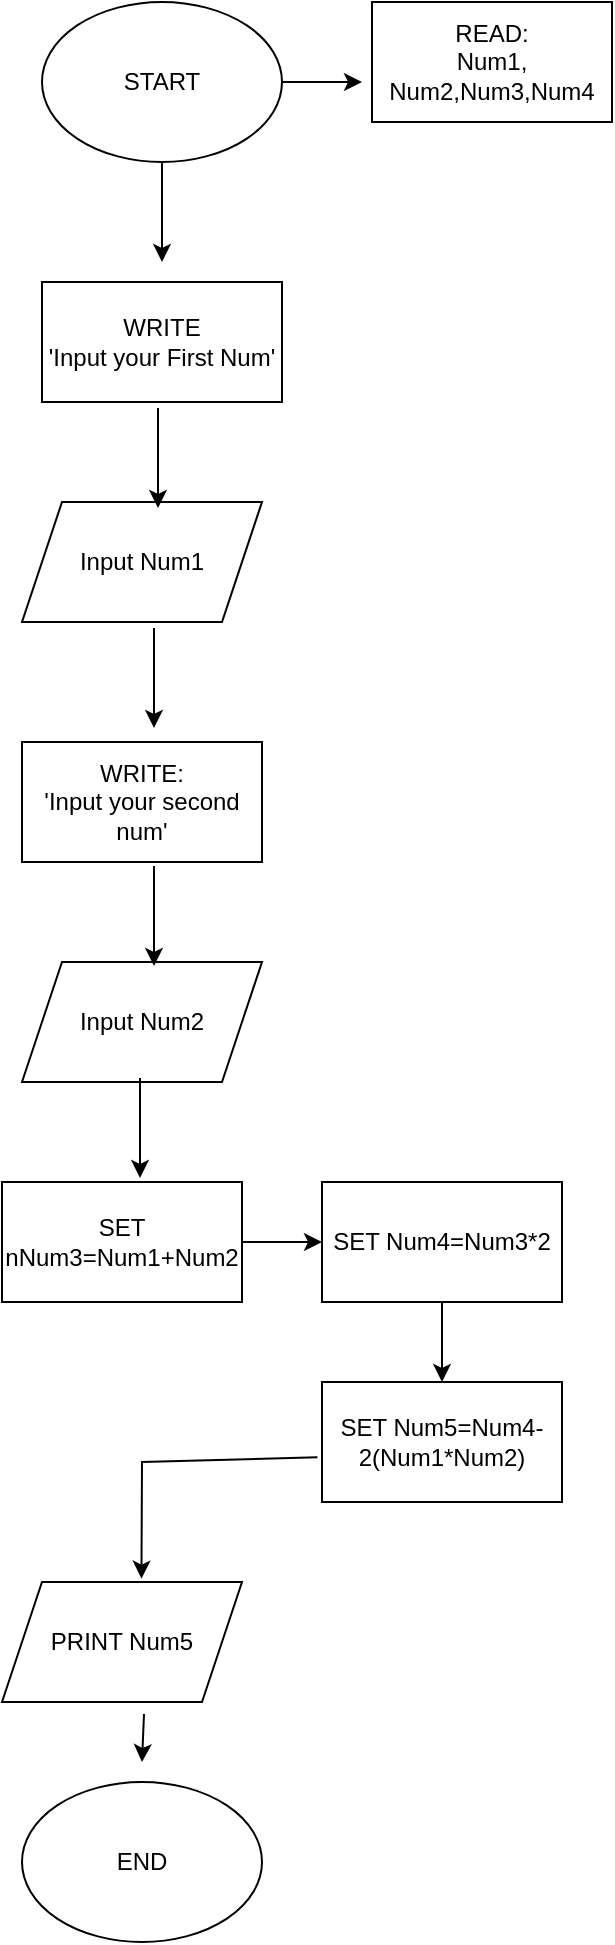 <mxfile version="20.2.6" type="github">
  <diagram id="sNvKC3QJ2YH6lwRIg_K_" name="Page-1">
    <mxGraphModel dx="2271" dy="3240" grid="1" gridSize="10" guides="1" tooltips="1" connect="1" arrows="1" fold="1" page="1" pageScale="1" pageWidth="850" pageHeight="1100" math="0" shadow="0">
      <root>
        <mxCell id="0" />
        <mxCell id="1" parent="0" />
        <mxCell id="AYl6aWrht5wJJGAwVNPw-1" value="START" style="ellipse;whiteSpace=wrap;html=1;" vertex="1" parent="1">
          <mxGeometry x="260" y="-2180" width="120" height="80" as="geometry" />
        </mxCell>
        <mxCell id="AYl6aWrht5wJJGAwVNPw-2" value="SET Num5=Num4-2(Num1*Num2)" style="rounded=0;whiteSpace=wrap;html=1;" vertex="1" parent="1">
          <mxGeometry x="400" y="-1490" width="120" height="60" as="geometry" />
        </mxCell>
        <mxCell id="AYl6aWrht5wJJGAwVNPw-3" value="Input Num2" style="shape=parallelogram;perimeter=parallelogramPerimeter;whiteSpace=wrap;html=1;fixedSize=1;" vertex="1" parent="1">
          <mxGeometry x="250" y="-1700" width="120" height="60" as="geometry" />
        </mxCell>
        <mxCell id="AYl6aWrht5wJJGAwVNPw-5" value="Input Num1" style="shape=parallelogram;perimeter=parallelogramPerimeter;whiteSpace=wrap;html=1;fixedSize=1;" vertex="1" parent="1">
          <mxGeometry x="250" y="-1930" width="120" height="60" as="geometry" />
        </mxCell>
        <mxCell id="AYl6aWrht5wJJGAwVNPw-4" value="WRITE:&lt;br&gt;&#39;Input your second num&#39;" style="rounded=0;whiteSpace=wrap;html=1;" vertex="1" parent="1">
          <mxGeometry x="250" y="-1810" width="120" height="60" as="geometry" />
        </mxCell>
        <mxCell id="AYl6aWrht5wJJGAwVNPw-6" value="SET nNum3=Num1+Num2" style="rounded=0;whiteSpace=wrap;html=1;" vertex="1" parent="1">
          <mxGeometry x="240" y="-1590" width="120" height="60" as="geometry" />
        </mxCell>
        <mxCell id="AYl6aWrht5wJJGAwVNPw-7" value="SET Num4=Num3*2" style="rounded=0;whiteSpace=wrap;html=1;" vertex="1" parent="1">
          <mxGeometry x="400" y="-1590" width="120" height="60" as="geometry" />
        </mxCell>
        <mxCell id="AYl6aWrht5wJJGAwVNPw-8" value="WRITE&lt;br&gt;&#39;Input your First Num&#39;" style="rounded=0;whiteSpace=wrap;html=1;" vertex="1" parent="1">
          <mxGeometry x="260" y="-2040" width="120" height="60" as="geometry" />
        </mxCell>
        <mxCell id="AYl6aWrht5wJJGAwVNPw-9" value="PRINT Num5" style="shape=parallelogram;perimeter=parallelogramPerimeter;whiteSpace=wrap;html=1;fixedSize=1;" vertex="1" parent="1">
          <mxGeometry x="240" y="-1390" width="120" height="60" as="geometry" />
        </mxCell>
        <mxCell id="AYl6aWrht5wJJGAwVNPw-12" value="READ:&lt;br&gt;Num1, Num2,Num3,Num4" style="rounded=0;whiteSpace=wrap;html=1;" vertex="1" parent="1">
          <mxGeometry x="425" y="-2180" width="120" height="60" as="geometry" />
        </mxCell>
        <mxCell id="AYl6aWrht5wJJGAwVNPw-13" value="" style="endArrow=classic;html=1;rounded=0;fontFamily=Helvetica;fontSize=12;fontColor=default;exitX=1;exitY=0.5;exitDx=0;exitDy=0;" edge="1" parent="1" source="AYl6aWrht5wJJGAwVNPw-1">
          <mxGeometry width="50" height="50" relative="1" as="geometry">
            <mxPoint x="400" y="-2130" as="sourcePoint" />
            <mxPoint x="420" y="-2140" as="targetPoint" />
          </mxGeometry>
        </mxCell>
        <mxCell id="AYl6aWrht5wJJGAwVNPw-14" value="" style="endArrow=classic;html=1;rounded=0;fontFamily=Helvetica;fontSize=12;fontColor=default;" edge="1" parent="1" source="AYl6aWrht5wJJGAwVNPw-1">
          <mxGeometry width="50" height="50" relative="1" as="geometry">
            <mxPoint x="390" y="-2120" as="sourcePoint" />
            <mxPoint x="320" y="-2050" as="targetPoint" />
          </mxGeometry>
        </mxCell>
        <mxCell id="AYl6aWrht5wJJGAwVNPw-16" value="" style="endArrow=classic;html=1;rounded=0;fontFamily=Helvetica;fontSize=12;fontColor=default;" edge="1" parent="1">
          <mxGeometry width="50" height="50" relative="1" as="geometry">
            <mxPoint x="318" y="-1977" as="sourcePoint" />
            <mxPoint x="318" y="-1927" as="targetPoint" />
          </mxGeometry>
        </mxCell>
        <mxCell id="AYl6aWrht5wJJGAwVNPw-17" value="" style="endArrow=classic;html=1;rounded=0;fontFamily=Helvetica;fontSize=12;fontColor=default;" edge="1" parent="1">
          <mxGeometry width="50" height="50" relative="1" as="geometry">
            <mxPoint x="316" y="-1867" as="sourcePoint" />
            <mxPoint x="316" y="-1817" as="targetPoint" />
          </mxGeometry>
        </mxCell>
        <mxCell id="AYl6aWrht5wJJGAwVNPw-19" value="" style="endArrow=classic;html=1;rounded=0;fontFamily=Helvetica;fontSize=12;fontColor=default;" edge="1" parent="1">
          <mxGeometry width="50" height="50" relative="1" as="geometry">
            <mxPoint x="316" y="-1748" as="sourcePoint" />
            <mxPoint x="316" y="-1698" as="targetPoint" />
          </mxGeometry>
        </mxCell>
        <mxCell id="AYl6aWrht5wJJGAwVNPw-21" value="" style="endArrow=classic;html=1;rounded=0;fontFamily=Helvetica;fontSize=12;fontColor=default;" edge="1" parent="1">
          <mxGeometry width="50" height="50" relative="1" as="geometry">
            <mxPoint x="309" y="-1642" as="sourcePoint" />
            <mxPoint x="309" y="-1592" as="targetPoint" />
          </mxGeometry>
        </mxCell>
        <mxCell id="AYl6aWrht5wJJGAwVNPw-22" value="" style="endArrow=classic;html=1;rounded=0;fontFamily=Helvetica;fontSize=12;fontColor=default;exitX=1;exitY=0.5;exitDx=0;exitDy=0;entryX=0;entryY=0.5;entryDx=0;entryDy=0;" edge="1" parent="1" source="AYl6aWrht5wJJGAwVNPw-6" target="AYl6aWrht5wJJGAwVNPw-7">
          <mxGeometry width="50" height="50" relative="1" as="geometry">
            <mxPoint x="319" y="-1632" as="sourcePoint" />
            <mxPoint x="390" y="-1570" as="targetPoint" />
          </mxGeometry>
        </mxCell>
        <mxCell id="AYl6aWrht5wJJGAwVNPw-23" value="" style="endArrow=classic;html=1;rounded=0;fontFamily=Helvetica;fontSize=12;fontColor=default;exitX=0.5;exitY=1;exitDx=0;exitDy=0;entryX=0.5;entryY=0;entryDx=0;entryDy=0;" edge="1" parent="1" source="AYl6aWrht5wJJGAwVNPw-7" target="AYl6aWrht5wJJGAwVNPw-2">
          <mxGeometry width="50" height="50" relative="1" as="geometry">
            <mxPoint x="370" y="-1550" as="sourcePoint" />
            <mxPoint x="410" y="-1550" as="targetPoint" />
          </mxGeometry>
        </mxCell>
        <mxCell id="AYl6aWrht5wJJGAwVNPw-24" value="" style="endArrow=classic;html=1;rounded=0;fontFamily=Helvetica;fontSize=12;fontColor=default;exitX=-0.019;exitY=0.628;exitDx=0;exitDy=0;entryX=0.581;entryY=-0.028;entryDx=0;entryDy=0;entryPerimeter=0;exitPerimeter=0;" edge="1" parent="1" source="AYl6aWrht5wJJGAwVNPw-2" target="AYl6aWrht5wJJGAwVNPw-9">
          <mxGeometry width="50" height="50" relative="1" as="geometry">
            <mxPoint x="470" y="-1520" as="sourcePoint" />
            <mxPoint x="470" y="-1480" as="targetPoint" />
            <Array as="points">
              <mxPoint x="310" y="-1450" />
            </Array>
          </mxGeometry>
        </mxCell>
        <mxCell id="AYl6aWrht5wJJGAwVNPw-29" value="" style="endArrow=classic;html=1;rounded=0;fontFamily=Helvetica;fontSize=12;fontColor=default;" edge="1" parent="1">
          <mxGeometry width="50" height="50" relative="1" as="geometry">
            <mxPoint x="311" y="-1324" as="sourcePoint" />
            <mxPoint x="310" y="-1300" as="targetPoint" />
          </mxGeometry>
        </mxCell>
        <mxCell id="AYl6aWrht5wJJGAwVNPw-30" value="END" style="ellipse;whiteSpace=wrap;html=1;rounded=0;fontFamily=Helvetica;fontSize=12;fontColor=default;strokeColor=default;fillColor=default;" vertex="1" parent="1">
          <mxGeometry x="250" y="-1290" width="120" height="80" as="geometry" />
        </mxCell>
      </root>
    </mxGraphModel>
  </diagram>
</mxfile>
